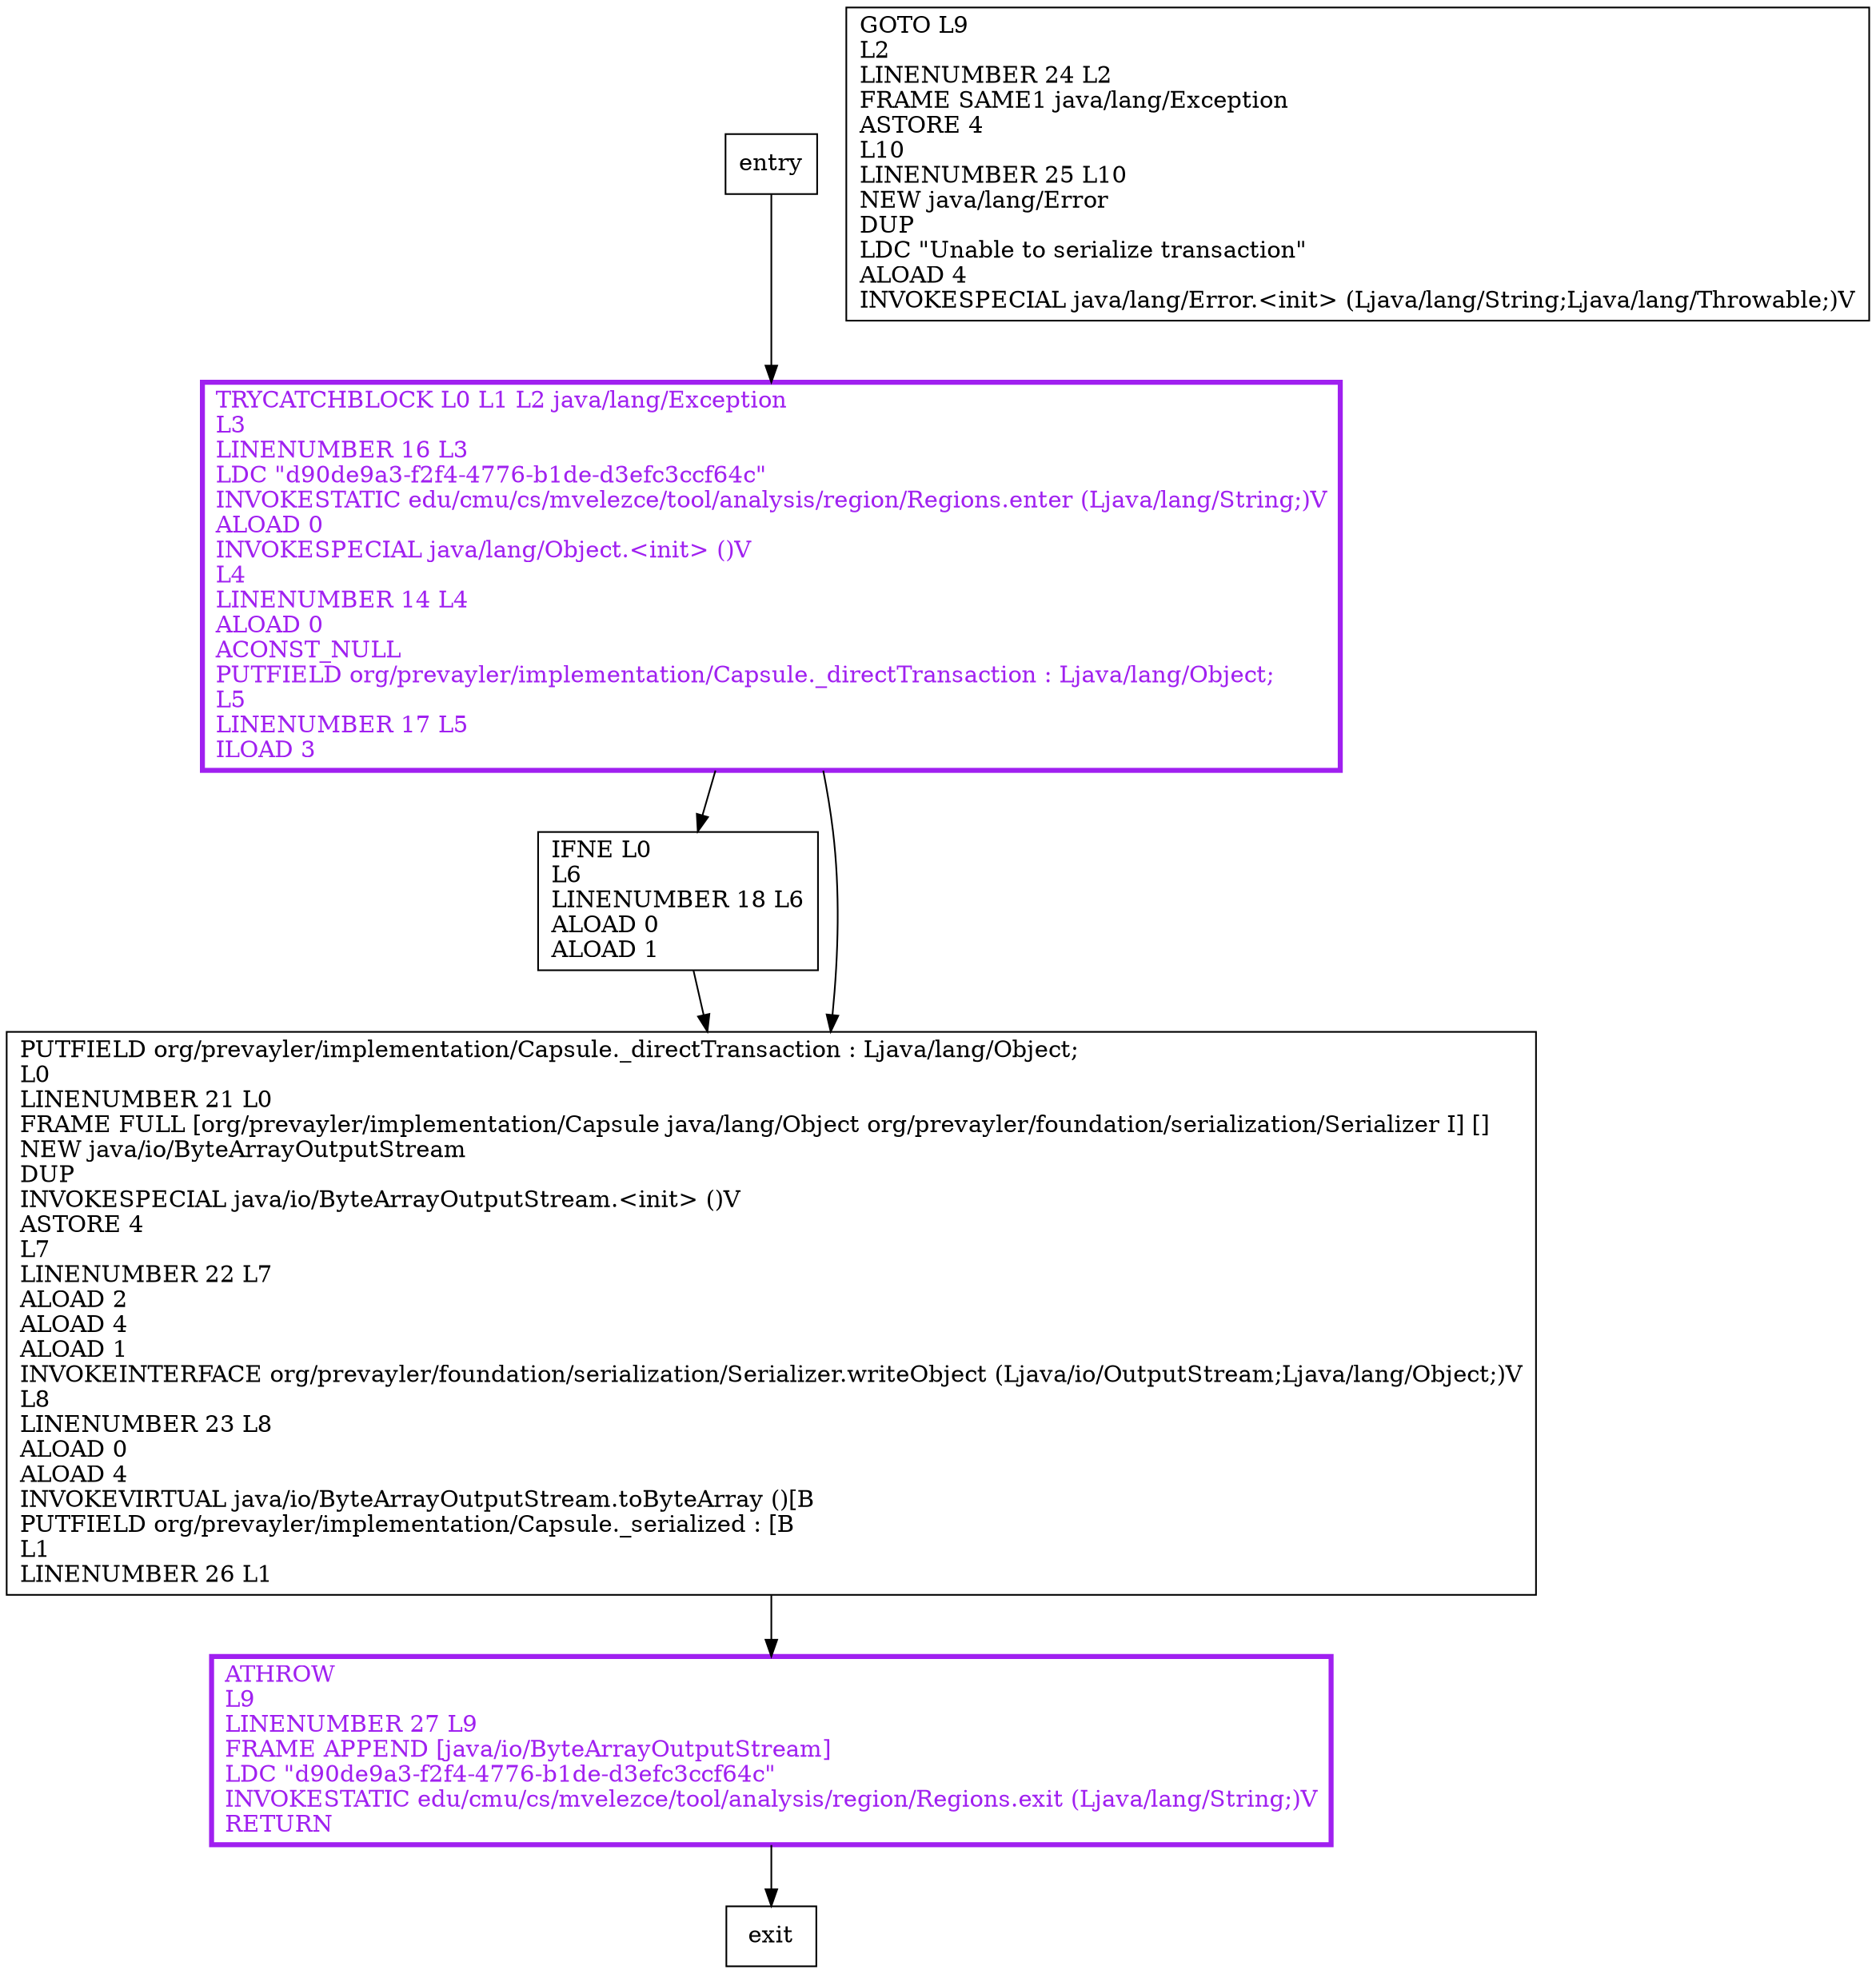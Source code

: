 digraph <init> {
node [shape=record];
1370651081 [label="TRYCATCHBLOCK L0 L1 L2 java/lang/Exception\lL3\lLINENUMBER 16 L3\lLDC \"d90de9a3-f2f4-4776-b1de-d3efc3ccf64c\"\lINVOKESTATIC edu/cmu/cs/mvelezce/tool/analysis/region/Regions.enter (Ljava/lang/String;)V\lALOAD 0\lINVOKESPECIAL java/lang/Object.\<init\> ()V\lL4\lLINENUMBER 14 L4\lALOAD 0\lACONST_NULL\lPUTFIELD org/prevayler/implementation/Capsule._directTransaction : Ljava/lang/Object;\lL5\lLINENUMBER 17 L5\lILOAD 3\l"];
1586845078 [label="GOTO L9\lL2\lLINENUMBER 24 L2\lFRAME SAME1 java/lang/Exception\lASTORE 4\lL10\lLINENUMBER 25 L10\lNEW java/lang/Error\lDUP\lLDC \"Unable to serialize transaction\"\lALOAD 4\lINVOKESPECIAL java/lang/Error.\<init\> (Ljava/lang/String;Ljava/lang/Throwable;)V\l"];
2134991632 [label="IFNE L0\lL6\lLINENUMBER 18 L6\lALOAD 0\lALOAD 1\l"];
450003680 [label="PUTFIELD org/prevayler/implementation/Capsule._directTransaction : Ljava/lang/Object;\lL0\lLINENUMBER 21 L0\lFRAME FULL [org/prevayler/implementation/Capsule java/lang/Object org/prevayler/foundation/serialization/Serializer I] []\lNEW java/io/ByteArrayOutputStream\lDUP\lINVOKESPECIAL java/io/ByteArrayOutputStream.\<init\> ()V\lASTORE 4\lL7\lLINENUMBER 22 L7\lALOAD 2\lALOAD 4\lALOAD 1\lINVOKEINTERFACE org/prevayler/foundation/serialization/Serializer.writeObject (Ljava/io/OutputStream;Ljava/lang/Object;)V\lL8\lLINENUMBER 23 L8\lALOAD 0\lALOAD 4\lINVOKEVIRTUAL java/io/ByteArrayOutputStream.toByteArray ()[B\lPUTFIELD org/prevayler/implementation/Capsule._serialized : [B\lL1\lLINENUMBER 26 L1\l"];
480971771 [label="ATHROW\lL9\lLINENUMBER 27 L9\lFRAME APPEND [java/io/ByteArrayOutputStream]\lLDC \"d90de9a3-f2f4-4776-b1de-d3efc3ccf64c\"\lINVOKESTATIC edu/cmu/cs/mvelezce/tool/analysis/region/Regions.exit (Ljava/lang/String;)V\lRETURN\l"];
entry;
exit;
entry -> 1370651081;
1370651081 -> 2134991632;
1370651081 -> 450003680;
2134991632 -> 450003680;
450003680 -> 480971771;
480971771 -> exit;
1370651081[fontcolor="purple", penwidth=3, color="purple"];
480971771[fontcolor="purple", penwidth=3, color="purple"];
}
